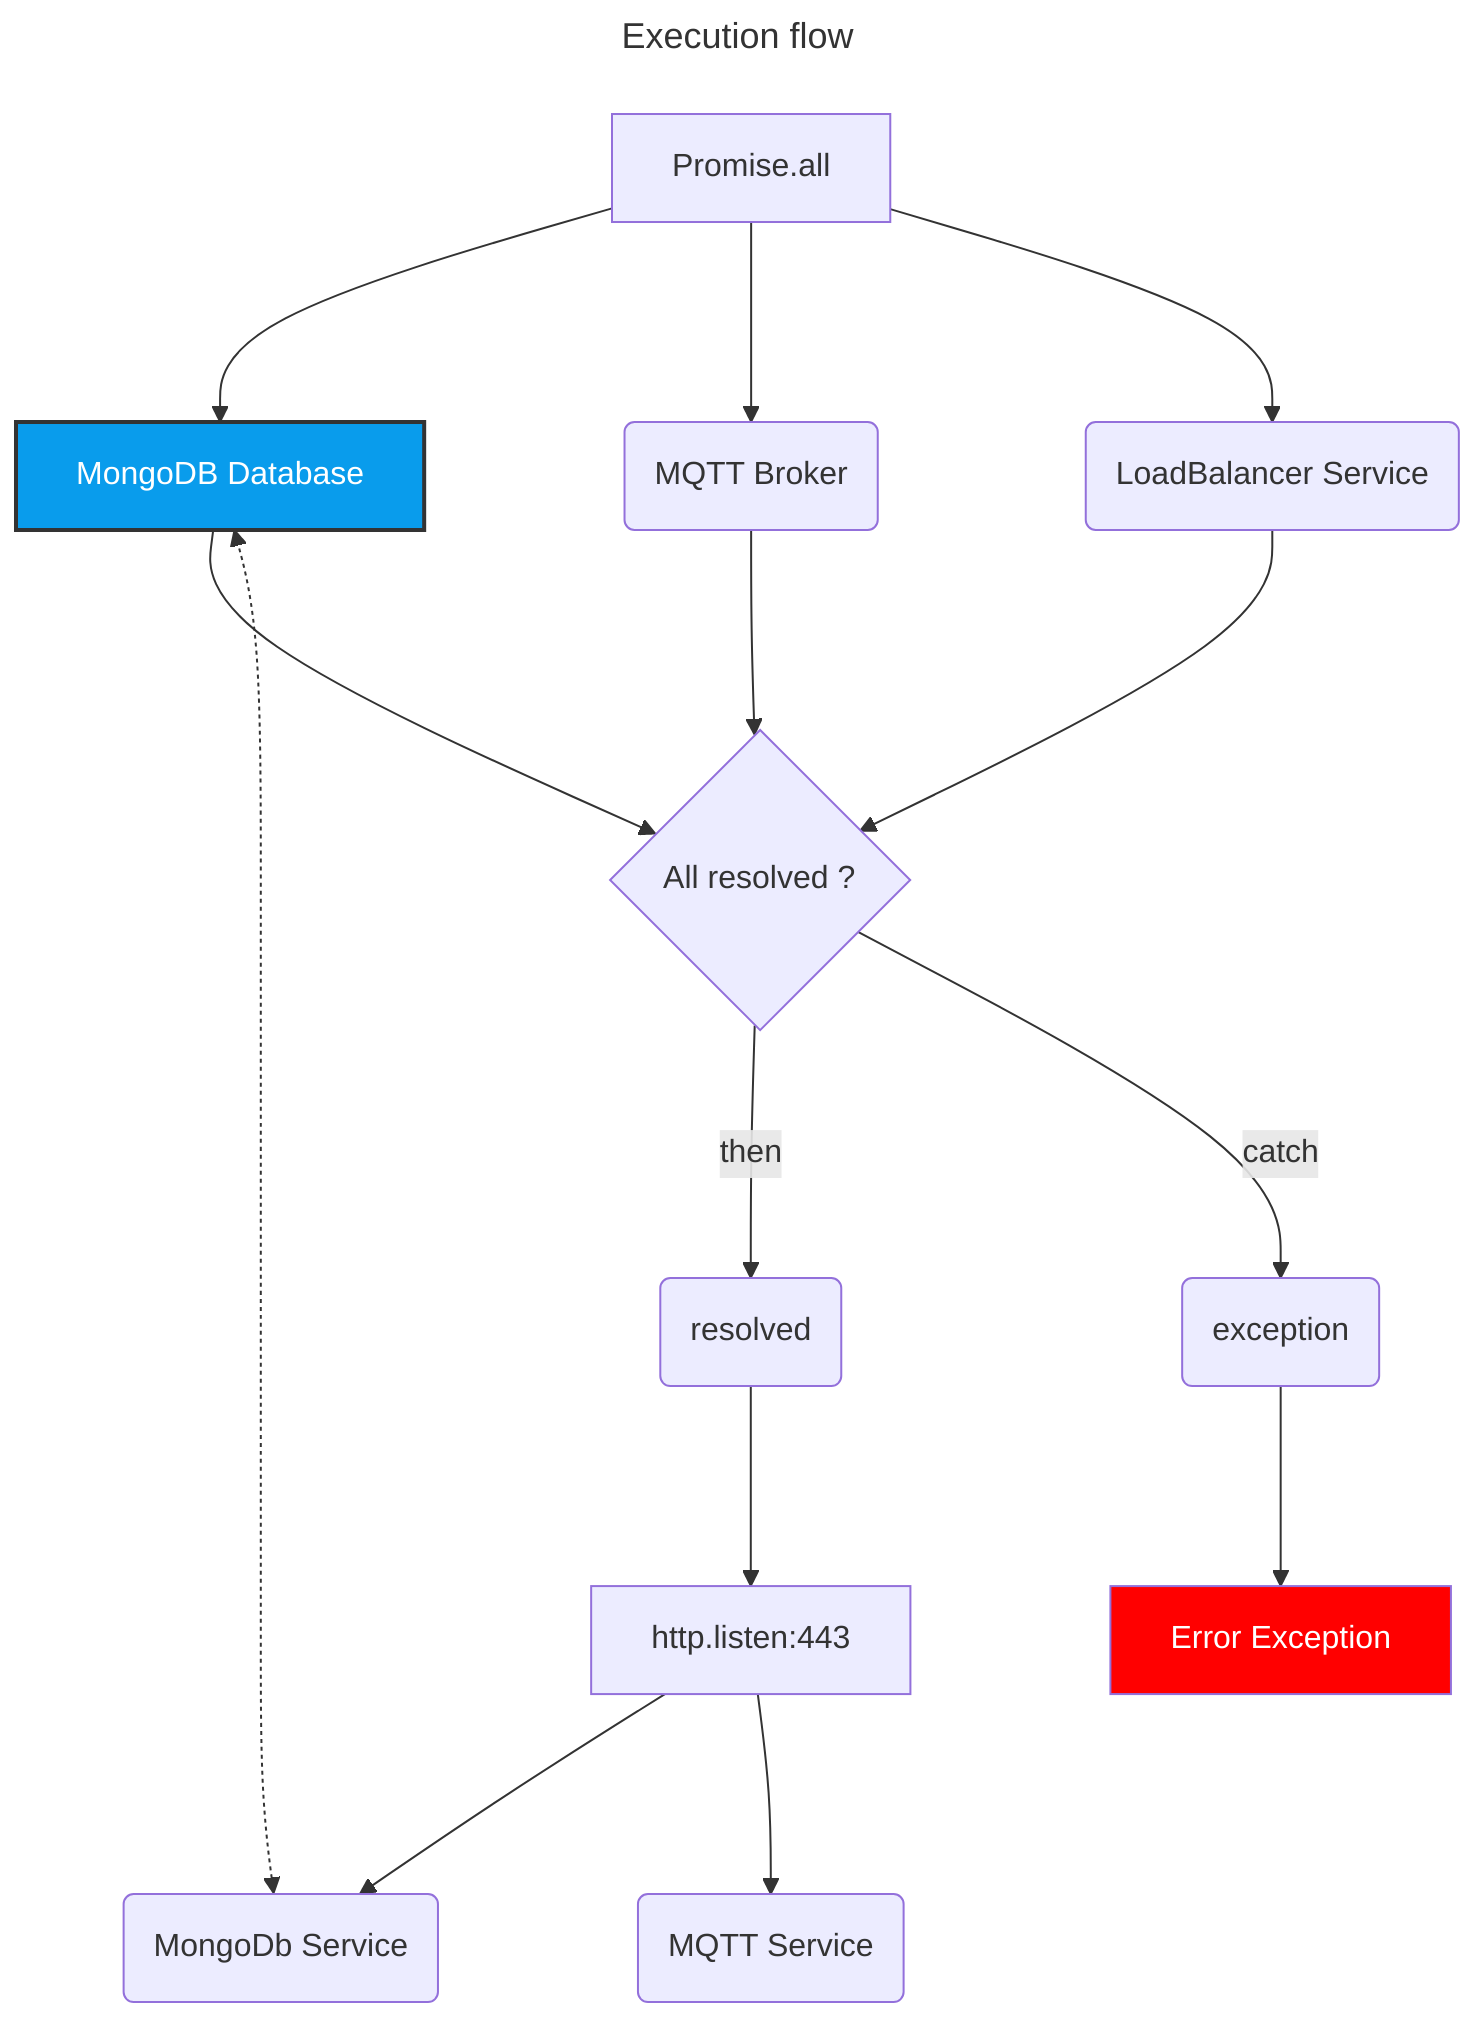 ---
title: Execution flow
---
%%{init: {'flowchart': {'useMaxWidth': false, 'rankSpacing': 100, 'nodeSpacing': 100}}}%%
%% TD:top down
flowchart TD
    style systemException fill:red,color:white
    style MongoDbContainer fill:#099cec,stroke:#333,stroke-width:2px,color:white

    Start[Promise.all] --> MongoDbContainer["MongoDB Database"];
    Start --> MqttBroker(MQTT Broker);
    Start --> LoadBalancer(LoadBalancer Service);

    MongoDbContainer --> Promises{All resolved ?};
    LoadBalancer --> Promises;
    MqttBroker --> Promises;

    Promises -->|then|Converge(resolved)
    Promises -->|catch|Throw(exception)
    Throw --> systemException[Error Exception]

    Converge --> Proxy[http.listen:443]
    Proxy --> MongoDbService(MongoDb Service)
    Proxy --> MqttService(MQTT Service)

    MongoDbService <-.-> MongoDbContainer